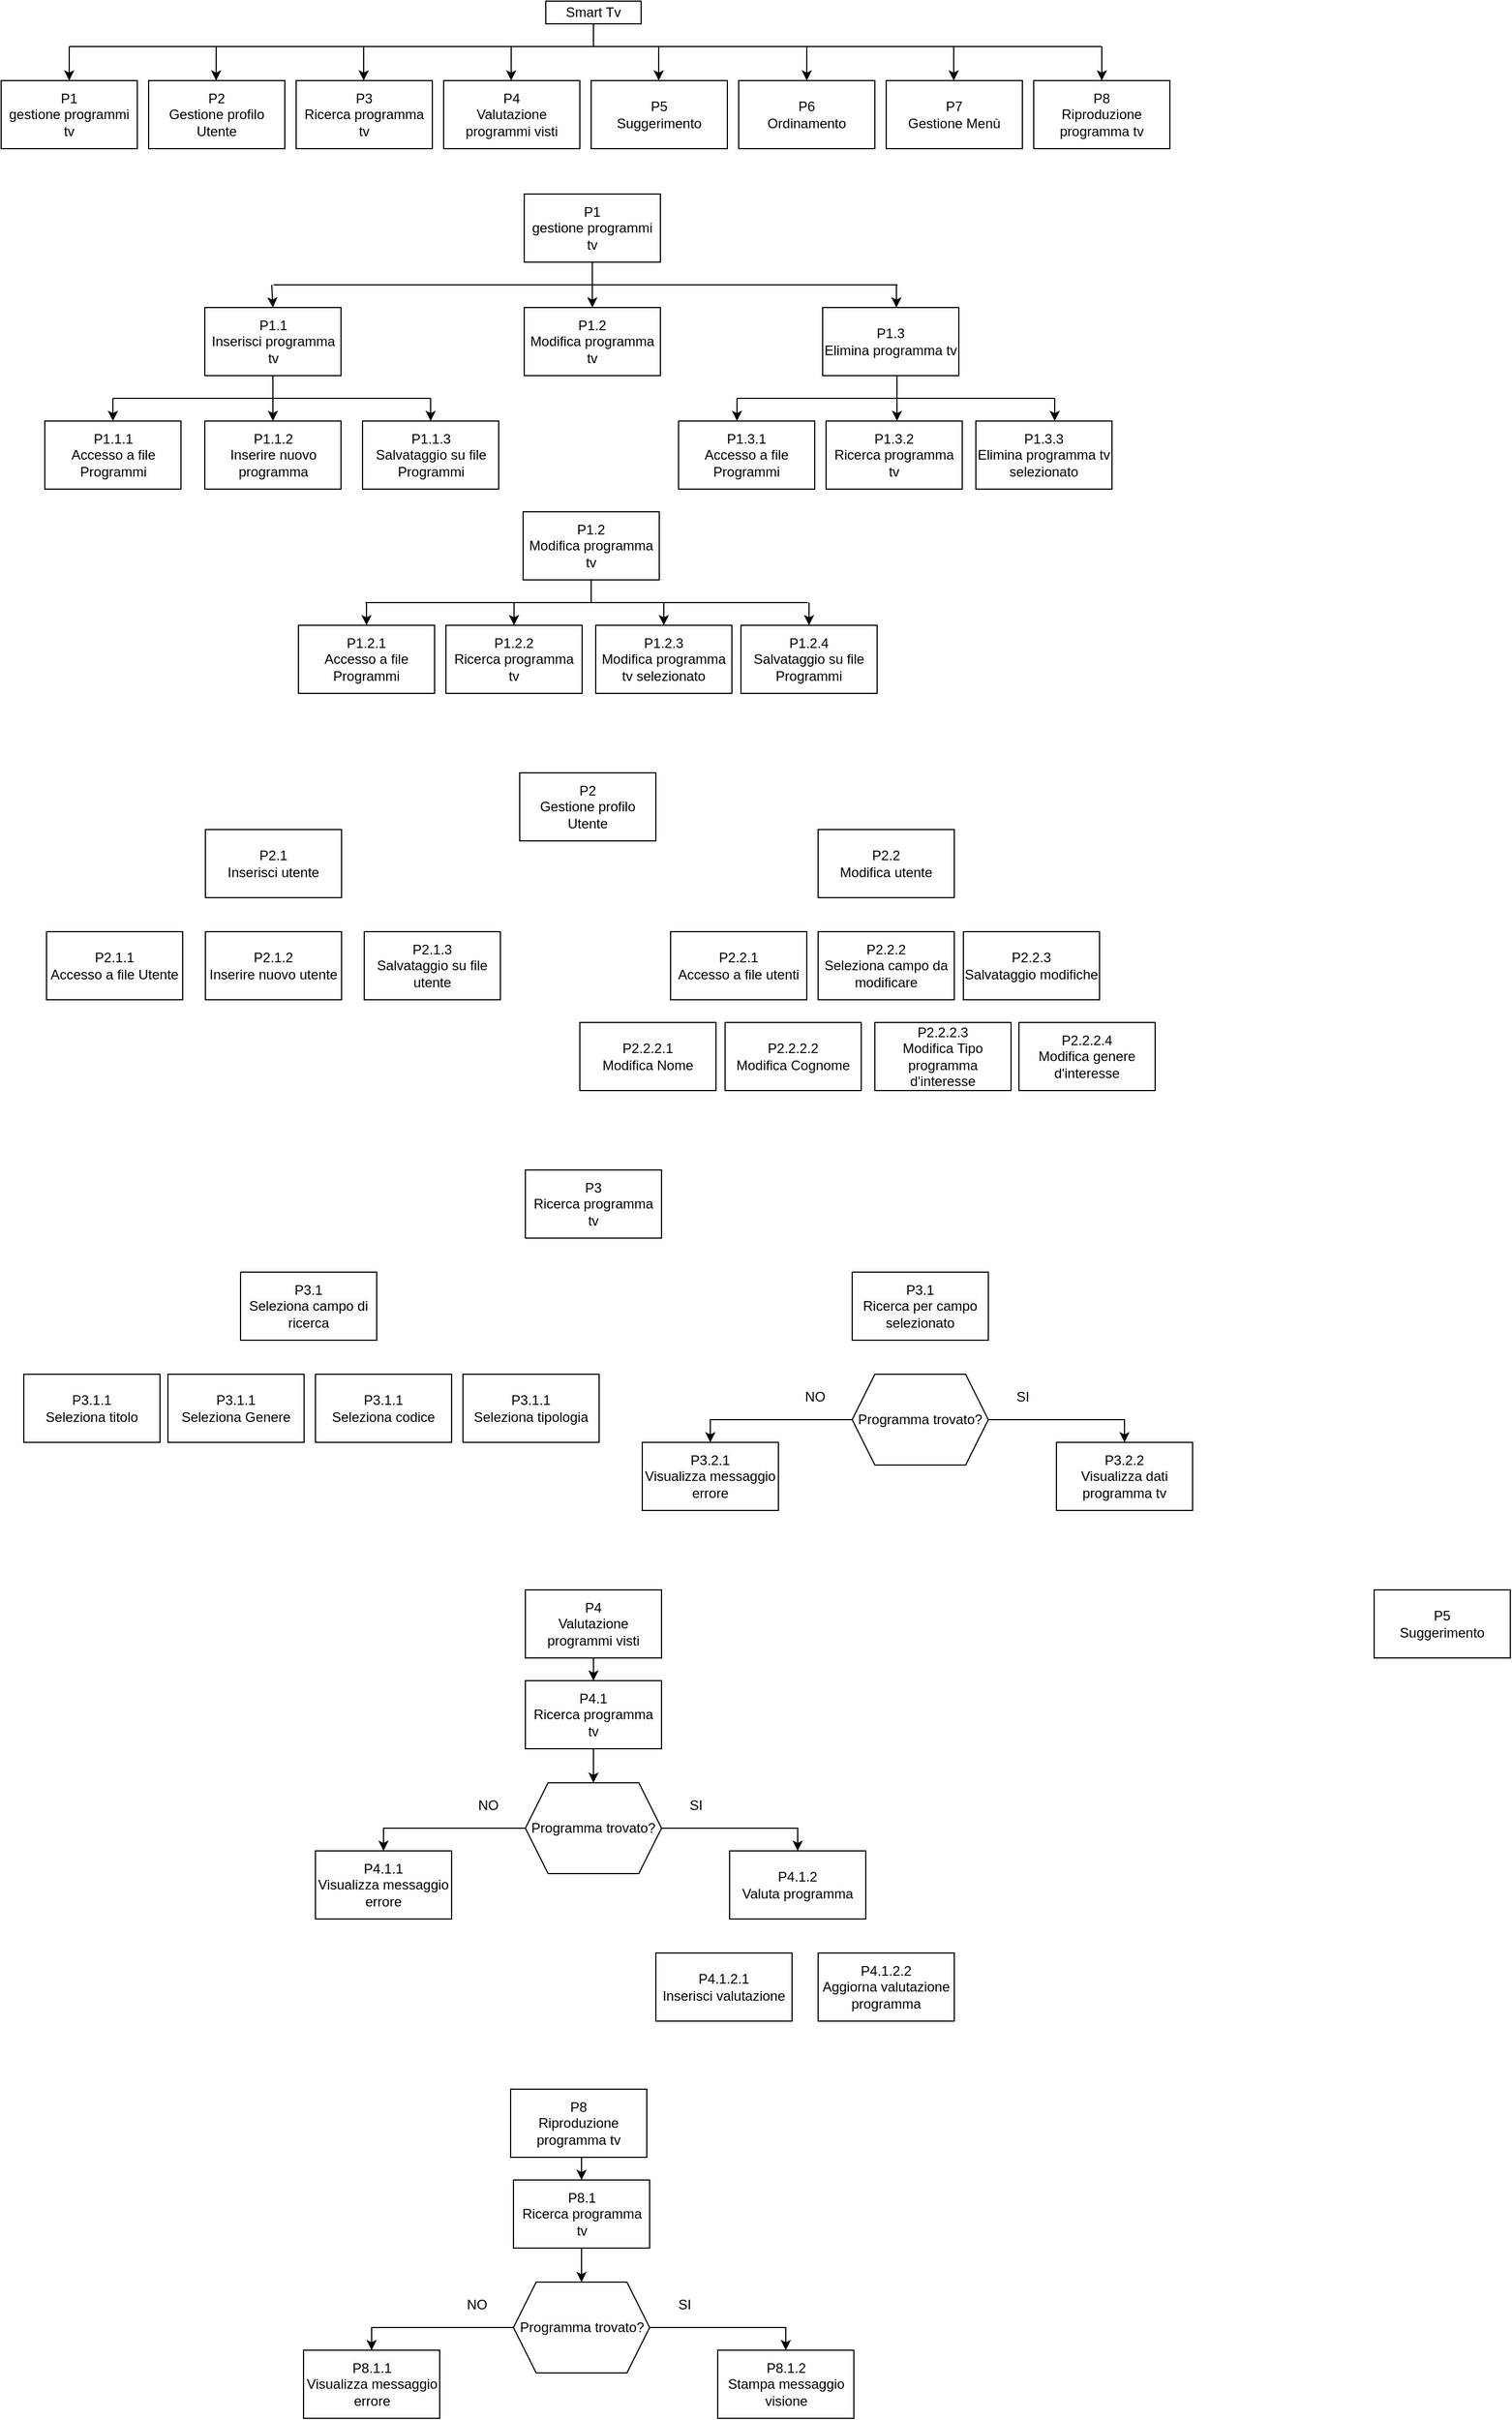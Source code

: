 <mxfile version="20.2.3" type="device"><diagram id="o5mseM4WPD1rzLip8r6-" name="Pagina-1"><mxGraphModel dx="1051" dy="547" grid="1" gridSize="10" guides="1" tooltips="1" connect="1" arrows="1" fold="1" page="1" pageScale="1" pageWidth="827" pageHeight="1169" math="0" shadow="0"><root><mxCell id="0"/><mxCell id="1" parent="0"/><mxCell id="ImjwhEATr66iN9rv0kcs-1" value="Smart Tv" style="rounded=0;whiteSpace=wrap;html=1;" parent="1" vertex="1"><mxGeometry x="500" y="30" width="84" height="20" as="geometry"/></mxCell><mxCell id="ImjwhEATr66iN9rv0kcs-2" value="P1&lt;br&gt;gestione programmi tv" style="rounded=0;whiteSpace=wrap;html=1;" parent="1" vertex="1"><mxGeometry x="20" y="100" width="120" height="60" as="geometry"/></mxCell><mxCell id="ImjwhEATr66iN9rv0kcs-3" value="P4&lt;br&gt;&lt;span style=&quot;color: rgba(0, 0, 0, 0); font-family: monospace; font-size: 0px; text-align: start;&quot;&gt;%3CmxGraphModel%3E%3Croot%3E%3CmxCell%20id%3D%220%22%2F%3E%3CmxCell%20id%3D%221%22%20parent%3D%220%22%2F%3E%3CmxCell%20id%3D%222%22%20value%3D%22P1.1%26lt%3Bbr%26gt%3BInserisci%20programma%20tv%22%20style%3D%22rounded%3D0%3BwhiteSpace%3Dwrap%3Bhtml%3D1%3B%22%20vertex%3D%221%22%20parent%3D%221%22%3E%3CmxGeometry%20x%3D%2230%22%20y%3D%22200%22%20width%3D%22120%22%20height%3D%2260%22%20as%3D%22geometry%22%2F%3E%3C%2FmxCell%3E%3C%2Froot%3E%3C%2FmxGraphModel%3E&lt;/span&gt;Valutazione programmi visti" style="rounded=0;whiteSpace=wrap;html=1;" parent="1" vertex="1"><mxGeometry x="410" y="100" width="120" height="60" as="geometry"/></mxCell><mxCell id="ImjwhEATr66iN9rv0kcs-4" value="P2&lt;br&gt;Gestione profilo &lt;br&gt;Utente" style="rounded=0;whiteSpace=wrap;html=1;" parent="1" vertex="1"><mxGeometry x="150" y="100" width="120" height="60" as="geometry"/></mxCell><mxCell id="ImjwhEATr66iN9rv0kcs-5" value="P3&lt;br&gt;Ricerca programma tv" style="rounded=0;whiteSpace=wrap;html=1;" parent="1" vertex="1"><mxGeometry x="280" y="100" width="120" height="60" as="geometry"/></mxCell><mxCell id="ImjwhEATr66iN9rv0kcs-6" value="P1.1&lt;br&gt;Inserisci programma tv" style="rounded=0;whiteSpace=wrap;html=1;" parent="1" vertex="1"><mxGeometry x="199.5" y="300" width="120" height="60" as="geometry"/></mxCell><mxCell id="ImjwhEATr66iN9rv0kcs-7" value="P1.3&lt;br&gt;Elimina programma tv" style="rounded=0;whiteSpace=wrap;html=1;" parent="1" vertex="1"><mxGeometry x="744" y="300" width="120" height="60" as="geometry"/></mxCell><mxCell id="ImjwhEATr66iN9rv0kcs-8" value="P1.2&lt;br&gt;Modifica programma tv" style="rounded=0;whiteSpace=wrap;html=1;" parent="1" vertex="1"><mxGeometry x="481" y="300" width="120" height="60" as="geometry"/></mxCell><mxCell id="ImjwhEATr66iN9rv0kcs-12" value="P5&lt;br&gt;Suggerimento" style="rounded=0;whiteSpace=wrap;html=1;" parent="1" vertex="1"><mxGeometry x="540" y="100" width="120" height="60" as="geometry"/></mxCell><mxCell id="ImjwhEATr66iN9rv0kcs-13" value="P6&lt;br&gt;Ordinamento" style="rounded=0;whiteSpace=wrap;html=1;" parent="1" vertex="1"><mxGeometry x="670" y="100" width="120" height="60" as="geometry"/></mxCell><mxCell id="ImjwhEATr66iN9rv0kcs-14" value="P7&lt;br&gt;Gestione Menù" style="rounded=0;whiteSpace=wrap;html=1;" parent="1" vertex="1"><mxGeometry x="800" y="100" width="120" height="60" as="geometry"/></mxCell><mxCell id="ImjwhEATr66iN9rv0kcs-15" value="P8&lt;br&gt;Riproduzione programma tv" style="rounded=0;whiteSpace=wrap;html=1;" parent="1" vertex="1"><mxGeometry x="930" y="100" width="120" height="60" as="geometry"/></mxCell><mxCell id="ImjwhEATr66iN9rv0kcs-17" value="P1.1.1&lt;br&gt;Accesso a file Programmi" style="rounded=0;whiteSpace=wrap;html=1;" parent="1" vertex="1"><mxGeometry x="58.5" y="400" width="120" height="60" as="geometry"/></mxCell><mxCell id="ImjwhEATr66iN9rv0kcs-18" value="P1.1.2&lt;br&gt;Inserire nuovo programma" style="whiteSpace=wrap;html=1;rounded=0;" parent="1" vertex="1"><mxGeometry x="199.5" y="400" width="120" height="60" as="geometry"/></mxCell><mxCell id="ImjwhEATr66iN9rv0kcs-27" value="" style="endArrow=none;html=1;rounded=0;" parent="1" edge="1"><mxGeometry width="50" height="50" relative="1" as="geometry"><mxPoint x="80" y="70" as="sourcePoint"/><mxPoint x="990" y="70" as="targetPoint"/></mxGeometry></mxCell><mxCell id="ImjwhEATr66iN9rv0kcs-30" value="" style="endArrow=classic;html=1;rounded=0;entryX=0.5;entryY=0;entryDx=0;entryDy=0;" parent="1" target="ImjwhEATr66iN9rv0kcs-2" edge="1"><mxGeometry width="50" height="50" relative="1" as="geometry"><mxPoint x="80" y="70" as="sourcePoint"/><mxPoint x="120" y="270" as="targetPoint"/></mxGeometry></mxCell><mxCell id="ImjwhEATr66iN9rv0kcs-31" value="" style="endArrow=classic;html=1;rounded=0;entryX=0.5;entryY=0;entryDx=0;entryDy=0;" parent="1" edge="1"><mxGeometry width="50" height="50" relative="1" as="geometry"><mxPoint x="209.5" y="70" as="sourcePoint"/><mxPoint x="209.5" y="100" as="targetPoint"/></mxGeometry></mxCell><mxCell id="ImjwhEATr66iN9rv0kcs-32" value="" style="endArrow=classic;html=1;rounded=0;entryX=0.5;entryY=0;entryDx=0;entryDy=0;" parent="1" edge="1"><mxGeometry width="50" height="50" relative="1" as="geometry"><mxPoint x="339.5" y="70" as="sourcePoint"/><mxPoint x="339.5" y="100" as="targetPoint"/></mxGeometry></mxCell><mxCell id="ImjwhEATr66iN9rv0kcs-33" value="" style="endArrow=classic;html=1;rounded=0;entryX=0.5;entryY=0;entryDx=0;entryDy=0;" parent="1" edge="1"><mxGeometry width="50" height="50" relative="1" as="geometry"><mxPoint x="469.5" y="70" as="sourcePoint"/><mxPoint x="469.5" y="100" as="targetPoint"/></mxGeometry></mxCell><mxCell id="ImjwhEATr66iN9rv0kcs-34" value="" style="endArrow=classic;html=1;rounded=0;entryX=0.5;entryY=0;entryDx=0;entryDy=0;" parent="1" edge="1"><mxGeometry width="50" height="50" relative="1" as="geometry"><mxPoint x="599.5" y="70" as="sourcePoint"/><mxPoint x="599.5" y="100" as="targetPoint"/></mxGeometry></mxCell><mxCell id="ImjwhEATr66iN9rv0kcs-35" value="" style="endArrow=classic;html=1;rounded=0;entryX=0.5;entryY=0;entryDx=0;entryDy=0;" parent="1" edge="1"><mxGeometry width="50" height="50" relative="1" as="geometry"><mxPoint x="730" y="70" as="sourcePoint"/><mxPoint x="730" y="100" as="targetPoint"/></mxGeometry></mxCell><mxCell id="ImjwhEATr66iN9rv0kcs-36" value="" style="endArrow=classic;html=1;rounded=0;entryX=0.5;entryY=0;entryDx=0;entryDy=0;" parent="1" edge="1"><mxGeometry width="50" height="50" relative="1" as="geometry"><mxPoint x="859.5" y="70" as="sourcePoint"/><mxPoint x="859.5" y="100" as="targetPoint"/></mxGeometry></mxCell><mxCell id="ImjwhEATr66iN9rv0kcs-41" value="" style="endArrow=classic;html=1;rounded=0;entryX=0.5;entryY=0;entryDx=0;entryDy=0;" parent="1" target="ImjwhEATr66iN9rv0kcs-15" edge="1"><mxGeometry width="50" height="50" relative="1" as="geometry"><mxPoint x="990" y="70" as="sourcePoint"/><mxPoint x="190" y="210" as="targetPoint"/></mxGeometry></mxCell><mxCell id="ImjwhEATr66iN9rv0kcs-42" value="" style="endArrow=none;html=1;rounded=0;entryX=0.5;entryY=1;entryDx=0;entryDy=0;" parent="1" target="ImjwhEATr66iN9rv0kcs-1" edge="1"><mxGeometry width="50" height="50" relative="1" as="geometry"><mxPoint x="542" y="70" as="sourcePoint"/><mxPoint x="310" y="230" as="targetPoint"/></mxGeometry></mxCell><mxCell id="ImjwhEATr66iN9rv0kcs-43" value="P1&lt;br&gt;gestione programmi tv" style="rounded=0;whiteSpace=wrap;html=1;" parent="1" vertex="1"><mxGeometry x="481" y="200" width="120" height="60" as="geometry"/></mxCell><mxCell id="ImjwhEATr66iN9rv0kcs-44" value="P1.1.3&lt;br&gt;Salvataggio su file Programmi" style="whiteSpace=wrap;html=1;rounded=0;" parent="1" vertex="1"><mxGeometry x="338.5" y="400" width="120" height="60" as="geometry"/></mxCell><mxCell id="ImjwhEATr66iN9rv0kcs-45" value="P1.2&lt;br&gt;Modifica programma tv" style="rounded=0;whiteSpace=wrap;html=1;" parent="1" vertex="1"><mxGeometry x="480" y="480" width="120" height="60" as="geometry"/></mxCell><mxCell id="ImjwhEATr66iN9rv0kcs-46" value="P1.2.2&lt;br&gt;Ricerca programma tv" style="rounded=0;whiteSpace=wrap;html=1;" parent="1" vertex="1"><mxGeometry x="412" y="580" width="120" height="60" as="geometry"/></mxCell><mxCell id="ImjwhEATr66iN9rv0kcs-48" value="P1.2.1&lt;br&gt;Accesso a file Programmi" style="rounded=0;whiteSpace=wrap;html=1;" parent="1" vertex="1"><mxGeometry x="282" y="580" width="120" height="60" as="geometry"/></mxCell><mxCell id="ImjwhEATr66iN9rv0kcs-50" value="P1.2.3&lt;br&gt;Modifica programma tv selezionato" style="rounded=0;whiteSpace=wrap;html=1;" parent="1" vertex="1"><mxGeometry x="544" y="580" width="120" height="60" as="geometry"/></mxCell><mxCell id="ImjwhEATr66iN9rv0kcs-51" value="P1.2.4&lt;br&gt;Salvataggio su file Programmi" style="whiteSpace=wrap;html=1;rounded=0;" parent="1" vertex="1"><mxGeometry x="672" y="580" width="120" height="60" as="geometry"/></mxCell><mxCell id="ImjwhEATr66iN9rv0kcs-52" value="P1.3.2&lt;br&gt;Ricerca programma tv" style="rounded=0;whiteSpace=wrap;html=1;" parent="1" vertex="1"><mxGeometry x="747" y="400" width="120" height="60" as="geometry"/></mxCell><mxCell id="ImjwhEATr66iN9rv0kcs-53" value="P1.3.1&lt;br&gt;Accesso a file Programmi" style="rounded=0;whiteSpace=wrap;html=1;" parent="1" vertex="1"><mxGeometry x="617" y="400" width="120" height="60" as="geometry"/></mxCell><mxCell id="ImjwhEATr66iN9rv0kcs-54" value="P1.3.3&lt;br&gt;Elimina programma tv selezionato" style="rounded=0;whiteSpace=wrap;html=1;" parent="1" vertex="1"><mxGeometry x="879" y="400" width="120" height="60" as="geometry"/></mxCell><mxCell id="ImjwhEATr66iN9rv0kcs-55" value="P2&lt;br&gt;Gestione profilo &lt;br&gt;Utente" style="rounded=0;whiteSpace=wrap;html=1;" parent="1" vertex="1"><mxGeometry x="477" y="710" width="120" height="60" as="geometry"/></mxCell><mxCell id="ImjwhEATr66iN9rv0kcs-56" value="P2.1&lt;br&gt;Inserisci utente" style="rounded=0;whiteSpace=wrap;html=1;" parent="1" vertex="1"><mxGeometry x="200" y="760" width="120" height="60" as="geometry"/></mxCell><mxCell id="ImjwhEATr66iN9rv0kcs-57" value="P2.2&lt;br&gt;Modifica utente" style="rounded=0;whiteSpace=wrap;html=1;" parent="1" vertex="1"><mxGeometry x="740" y="760" width="120" height="60" as="geometry"/></mxCell><mxCell id="ImjwhEATr66iN9rv0kcs-58" value="P2.1.1&lt;br&gt;Accesso a file Utente" style="rounded=0;whiteSpace=wrap;html=1;" parent="1" vertex="1"><mxGeometry x="60" y="850" width="120" height="60" as="geometry"/></mxCell><mxCell id="ImjwhEATr66iN9rv0kcs-59" value="P2.1.2&lt;br&gt;Inserire nuovo utente" style="whiteSpace=wrap;html=1;rounded=0;" parent="1" vertex="1"><mxGeometry x="200" y="850" width="120" height="60" as="geometry"/></mxCell><mxCell id="ImjwhEATr66iN9rv0kcs-60" value="P2.1.3&lt;br&gt;Salvataggio su file utente" style="whiteSpace=wrap;html=1;rounded=0;" parent="1" vertex="1"><mxGeometry x="340" y="850" width="120" height="60" as="geometry"/></mxCell><mxCell id="ImjwhEATr66iN9rv0kcs-62" value="P2.2.1&lt;br&gt;Accesso a file utenti" style="rounded=0;whiteSpace=wrap;html=1;" parent="1" vertex="1"><mxGeometry x="610" y="850" width="120" height="60" as="geometry"/></mxCell><mxCell id="ImjwhEATr66iN9rv0kcs-66" value="P2.2.2&lt;br&gt;Seleziona campo da modificare" style="rounded=0;whiteSpace=wrap;html=1;" parent="1" vertex="1"><mxGeometry x="740" y="850" width="120" height="60" as="geometry"/></mxCell><mxCell id="ImjwhEATr66iN9rv0kcs-67" value="P2.2.3&lt;br&gt;Salvataggio modifiche" style="whiteSpace=wrap;html=1;rounded=0;" parent="1" vertex="1"><mxGeometry x="868" y="850" width="120" height="60" as="geometry"/></mxCell><mxCell id="ImjwhEATr66iN9rv0kcs-71" value="P2.2.2.1&lt;br&gt;Modifica Nome" style="rounded=0;whiteSpace=wrap;html=1;" parent="1" vertex="1"><mxGeometry x="530" y="930" width="120" height="60" as="geometry"/></mxCell><mxCell id="ImjwhEATr66iN9rv0kcs-72" value="P2.2.2.2&lt;span style=&quot;color: rgba(0, 0, 0, 0); font-family: monospace; font-size: 0px; text-align: start;&quot;&gt;%3CmxGraphModel%3E%3Croot%3E%3CmxCell%20id%3D%220%22%2F%3E%3CmxCell%20id%3D%221%22%20parent%3D%220%22%2F%3E%3CmxCell%20id%3D%222%22%20value%3D%22P2.2.2.1%26lt%3Bbr%26gt%3BModifica%20Nome%22%20style%3D%22rounded%3D0%3BwhiteSpace%3Dwrap%3Bhtml%3D1%3B%22%20vertex%3D%221%22%20parent%3D%221%22%3E%3CmxGeometry%20x%3D%22740%22%20y%3D%22930%22%20width%3D%22120%22%20height%3D%2260%22%20as%3D%22geometry%22%2F%3E%3C%2FmxCell%3E%3C%2Froot%3E%3C%2FmxGraphModel%3E&lt;/span&gt;&lt;br&gt;Modifica Cognome" style="rounded=0;whiteSpace=wrap;html=1;" parent="1" vertex="1"><mxGeometry x="658" y="930" width="120" height="60" as="geometry"/></mxCell><mxCell id="ImjwhEATr66iN9rv0kcs-73" value="P2.2.2.3&lt;br&gt;Modifica Tipo programma d'interesse" style="rounded=0;whiteSpace=wrap;html=1;" parent="1" vertex="1"><mxGeometry x="790" y="930" width="120" height="60" as="geometry"/></mxCell><mxCell id="ImjwhEATr66iN9rv0kcs-74" value="P2.2.2.4&lt;br&gt;Modifica genere d'interesse" style="rounded=0;whiteSpace=wrap;html=1;" parent="1" vertex="1"><mxGeometry x="917" y="930" width="120" height="60" as="geometry"/></mxCell><mxCell id="ImjwhEATr66iN9rv0kcs-75" value="P3&lt;br&gt;Ricerca programma tv" style="rounded=0;whiteSpace=wrap;html=1;" parent="1" vertex="1"><mxGeometry x="482" y="1060" width="120" height="60" as="geometry"/></mxCell><mxCell id="ImjwhEATr66iN9rv0kcs-78" value="&lt;span style=&quot;color: rgb(0, 0, 0); font-family: Helvetica; font-size: 12px; font-style: normal; font-variant-ligatures: normal; font-variant-caps: normal; font-weight: 400; letter-spacing: normal; orphans: 2; text-align: center; text-indent: 0px; text-transform: none; widows: 2; word-spacing: 0px; -webkit-text-stroke-width: 0px; background-color: rgb(248, 249, 250); text-decoration-thickness: initial; text-decoration-style: initial; text-decoration-color: initial; float: none; display: inline !important;&quot;&gt;P3.1&lt;/span&gt;&lt;br style=&quot;color: rgb(0, 0, 0); font-family: Helvetica; font-size: 12px; font-style: normal; font-variant-ligatures: normal; font-variant-caps: normal; font-weight: 400; letter-spacing: normal; orphans: 2; text-align: center; text-indent: 0px; text-transform: none; widows: 2; word-spacing: 0px; -webkit-text-stroke-width: 0px; background-color: rgb(248, 249, 250); text-decoration-thickness: initial; text-decoration-style: initial; text-decoration-color: initial;&quot;&gt;&lt;span style=&quot;color: rgb(0, 0, 0); font-family: Helvetica; font-size: 12px; font-style: normal; font-variant-ligatures: normal; font-variant-caps: normal; font-weight: 400; letter-spacing: normal; orphans: 2; text-align: center; text-indent: 0px; text-transform: none; widows: 2; word-spacing: 0px; -webkit-text-stroke-width: 0px; background-color: rgb(248, 249, 250); text-decoration-thickness: initial; text-decoration-style: initial; text-decoration-color: initial; float: none; display: inline !important;&quot;&gt;Seleziona campo di ricerca&lt;/span&gt;" style="rounded=0;whiteSpace=wrap;html=1;" parent="1" vertex="1"><mxGeometry x="231" y="1150" width="120" height="60" as="geometry"/></mxCell><mxCell id="ImjwhEATr66iN9rv0kcs-79" value="&lt;span style=&quot;color: rgb(0, 0, 0); font-family: Helvetica; font-size: 12px; font-style: normal; font-variant-ligatures: normal; font-variant-caps: normal; font-weight: 400; letter-spacing: normal; orphans: 2; text-align: center; text-indent: 0px; text-transform: none; widows: 2; word-spacing: 0px; -webkit-text-stroke-width: 0px; background-color: rgb(248, 249, 250); text-decoration-thickness: initial; text-decoration-style: initial; text-decoration-color: initial; float: none; display: inline !important;&quot;&gt;P3.1&lt;/span&gt;&lt;br style=&quot;color: rgb(0, 0, 0); font-family: Helvetica; font-size: 12px; font-style: normal; font-variant-ligatures: normal; font-variant-caps: normal; font-weight: 400; letter-spacing: normal; orphans: 2; text-align: center; text-indent: 0px; text-transform: none; widows: 2; word-spacing: 0px; -webkit-text-stroke-width: 0px; background-color: rgb(248, 249, 250); text-decoration-thickness: initial; text-decoration-style: initial; text-decoration-color: initial;&quot;&gt;&lt;span style=&quot;color: rgb(0, 0, 0); font-family: Helvetica; font-size: 12px; font-style: normal; font-variant-ligatures: normal; font-variant-caps: normal; font-weight: 400; letter-spacing: normal; orphans: 2; text-align: center; text-indent: 0px; text-transform: none; widows: 2; word-spacing: 0px; -webkit-text-stroke-width: 0px; background-color: rgb(248, 249, 250); text-decoration-thickness: initial; text-decoration-style: initial; text-decoration-color: initial; float: none; display: inline !important;&quot;&gt;Ricerca per campo selezionato&lt;/span&gt;" style="rounded=0;whiteSpace=wrap;html=1;" parent="1" vertex="1"><mxGeometry x="770" y="1150" width="120" height="60" as="geometry"/></mxCell><mxCell id="ImjwhEATr66iN9rv0kcs-80" value="&lt;span style=&quot;color: rgb(0, 0, 0); font-family: Helvetica; font-size: 12px; font-style: normal; font-variant-ligatures: normal; font-variant-caps: normal; font-weight: 400; letter-spacing: normal; orphans: 2; text-align: center; text-indent: 0px; text-transform: none; widows: 2; word-spacing: 0px; -webkit-text-stroke-width: 0px; background-color: rgb(248, 249, 250); text-decoration-thickness: initial; text-decoration-style: initial; text-decoration-color: initial; float: none; display: inline !important;&quot;&gt;P3.2.2&lt;/span&gt;&lt;br style=&quot;color: rgb(0, 0, 0); font-family: Helvetica; font-size: 12px; font-style: normal; font-variant-ligatures: normal; font-variant-caps: normal; font-weight: 400; letter-spacing: normal; orphans: 2; text-align: center; text-indent: 0px; text-transform: none; widows: 2; word-spacing: 0px; -webkit-text-stroke-width: 0px; background-color: rgb(248, 249, 250); text-decoration-thickness: initial; text-decoration-style: initial; text-decoration-color: initial;&quot;&gt;Visualizza dati programma tv" style="rounded=0;whiteSpace=wrap;html=1;" parent="1" vertex="1"><mxGeometry x="950" y="1300" width="120" height="60" as="geometry"/></mxCell><mxCell id="ImjwhEATr66iN9rv0kcs-81" value="P3.1.1&lt;br&gt;Seleziona titolo" style="rounded=0;whiteSpace=wrap;html=1;" parent="1" vertex="1"><mxGeometry x="40" y="1240" width="120" height="60" as="geometry"/></mxCell><mxCell id="ImjwhEATr66iN9rv0kcs-85" value="P3.1.1&lt;br&gt;Seleziona tipologia" style="rounded=0;whiteSpace=wrap;html=1;" parent="1" vertex="1"><mxGeometry x="427" y="1240" width="120" height="60" as="geometry"/></mxCell><mxCell id="ImjwhEATr66iN9rv0kcs-86" value="P3.1.1&lt;br&gt;Seleziona codice" style="rounded=0;whiteSpace=wrap;html=1;" parent="1" vertex="1"><mxGeometry x="297" y="1240" width="120" height="60" as="geometry"/></mxCell><mxCell id="ImjwhEATr66iN9rv0kcs-87" value="P3.1.1&lt;br&gt;Seleziona Genere" style="rounded=0;whiteSpace=wrap;html=1;" parent="1" vertex="1"><mxGeometry x="167" y="1240" width="120" height="60" as="geometry"/></mxCell><mxCell id="ImjwhEATr66iN9rv0kcs-89" style="edgeStyle=orthogonalEdgeStyle;rounded=0;orthogonalLoop=1;jettySize=auto;html=1;exitX=1;exitY=0.5;exitDx=0;exitDy=0;entryX=0.5;entryY=0;entryDx=0;entryDy=0;" parent="1" source="ImjwhEATr66iN9rv0kcs-88" target="ImjwhEATr66iN9rv0kcs-80" edge="1"><mxGeometry relative="1" as="geometry"/></mxCell><mxCell id="ImjwhEATr66iN9rv0kcs-88" value="Programma trovato?" style="shape=hexagon;perimeter=hexagonPerimeter2;whiteSpace=wrap;html=1;fixedSize=1;" parent="1" vertex="1"><mxGeometry x="770" y="1240" width="120" height="80" as="geometry"/></mxCell><mxCell id="ImjwhEATr66iN9rv0kcs-91" value="SI" style="text;html=1;align=center;verticalAlign=middle;resizable=0;points=[];autosize=1;strokeColor=none;fillColor=none;" parent="1" vertex="1"><mxGeometry x="905" y="1245" width="30" height="30" as="geometry"/></mxCell><mxCell id="ImjwhEATr66iN9rv0kcs-92" value="&lt;span style=&quot;color: rgb(0, 0, 0); font-family: Helvetica; font-size: 12px; font-style: normal; font-variant-ligatures: normal; font-variant-caps: normal; font-weight: 400; letter-spacing: normal; orphans: 2; text-align: center; text-indent: 0px; text-transform: none; widows: 2; word-spacing: 0px; -webkit-text-stroke-width: 0px; background-color: rgb(248, 249, 250); text-decoration-thickness: initial; text-decoration-style: initial; text-decoration-color: initial; float: none; display: inline !important;&quot;&gt;P3.2.1&lt;/span&gt;&lt;br style=&quot;color: rgb(0, 0, 0); font-family: Helvetica; font-size: 12px; font-style: normal; font-variant-ligatures: normal; font-variant-caps: normal; font-weight: 400; letter-spacing: normal; orphans: 2; text-align: center; text-indent: 0px; text-transform: none; widows: 2; word-spacing: 0px; -webkit-text-stroke-width: 0px; background-color: rgb(248, 249, 250); text-decoration-thickness: initial; text-decoration-style: initial; text-decoration-color: initial;&quot;&gt;Visualizza messaggio errore" style="rounded=0;whiteSpace=wrap;html=1;" parent="1" vertex="1"><mxGeometry x="585" y="1300" width="120" height="60" as="geometry"/></mxCell><mxCell id="ImjwhEATr66iN9rv0kcs-93" style="edgeStyle=orthogonalEdgeStyle;rounded=0;orthogonalLoop=1;jettySize=auto;html=1;exitX=0;exitY=0.5;exitDx=0;exitDy=0;entryX=0.5;entryY=0;entryDx=0;entryDy=0;" parent="1" source="ImjwhEATr66iN9rv0kcs-88" target="ImjwhEATr66iN9rv0kcs-92" edge="1"><mxGeometry relative="1" as="geometry"><mxPoint x="735" y="1280" as="sourcePoint"/></mxGeometry></mxCell><mxCell id="ImjwhEATr66iN9rv0kcs-94" value="NO" style="text;html=1;align=center;verticalAlign=middle;resizable=0;points=[];autosize=1;strokeColor=none;fillColor=none;" parent="1" vertex="1"><mxGeometry x="717" y="1245" width="40" height="30" as="geometry"/></mxCell><mxCell id="ImjwhEATr66iN9rv0kcs-106" style="edgeStyle=orthogonalEdgeStyle;rounded=0;orthogonalLoop=1;jettySize=auto;html=1;exitX=0.5;exitY=1;exitDx=0;exitDy=0;entryX=0.5;entryY=0;entryDx=0;entryDy=0;" parent="1" source="ImjwhEATr66iN9rv0kcs-95" target="ImjwhEATr66iN9rv0kcs-96" edge="1"><mxGeometry relative="1" as="geometry"/></mxCell><mxCell id="ImjwhEATr66iN9rv0kcs-95" value="P4&lt;br&gt;&lt;span style=&quot;color: rgba(0, 0, 0, 0); font-family: monospace; font-size: 0px; text-align: start;&quot;&gt;%3CmxGraphModel%3E%3Croot%3E%3CmxCell%20id%3D%220%22%2F%3E%3CmxCell%20id%3D%221%22%20parent%3D%220%22%2F%3E%3CmxCell%20id%3D%222%22%20value%3D%22P1.1%26lt%3Bbr%26gt%3BInserisci%20programma%20tv%22%20style%3D%22rounded%3D0%3BwhiteSpace%3Dwrap%3Bhtml%3D1%3B%22%20vertex%3D%221%22%20parent%3D%221%22%3E%3CmxGeometry%20x%3D%2230%22%20y%3D%22200%22%20width%3D%22120%22%20height%3D%2260%22%20as%3D%22geometry%22%2F%3E%3C%2FmxCell%3E%3C%2Froot%3E%3C%2FmxGraphModel%3E&lt;/span&gt;Valutazione programmi visti" style="rounded=0;whiteSpace=wrap;html=1;" parent="1" vertex="1"><mxGeometry x="482" y="1430" width="120" height="60" as="geometry"/></mxCell><mxCell id="ImjwhEATr66iN9rv0kcs-104" style="edgeStyle=orthogonalEdgeStyle;rounded=0;orthogonalLoop=1;jettySize=auto;html=1;exitX=0.5;exitY=1;exitDx=0;exitDy=0;" parent="1" source="ImjwhEATr66iN9rv0kcs-96" target="ImjwhEATr66iN9rv0kcs-99" edge="1"><mxGeometry relative="1" as="geometry"/></mxCell><mxCell id="ImjwhEATr66iN9rv0kcs-96" value="P4.1&lt;br&gt;Ricerca programma tv" style="rounded=0;whiteSpace=wrap;html=1;" parent="1" vertex="1"><mxGeometry x="482" y="1510" width="120" height="60" as="geometry"/></mxCell><mxCell id="ImjwhEATr66iN9rv0kcs-97" value="P4.1.2&lt;br&gt;Valuta programma" style="rounded=0;whiteSpace=wrap;html=1;" parent="1" vertex="1"><mxGeometry x="662" y="1660" width="120" height="60" as="geometry"/></mxCell><mxCell id="ImjwhEATr66iN9rv0kcs-98" style="edgeStyle=orthogonalEdgeStyle;rounded=0;orthogonalLoop=1;jettySize=auto;html=1;exitX=1;exitY=0.5;exitDx=0;exitDy=0;entryX=0.5;entryY=0;entryDx=0;entryDy=0;" parent="1" source="ImjwhEATr66iN9rv0kcs-99" target="ImjwhEATr66iN9rv0kcs-97" edge="1"><mxGeometry relative="1" as="geometry"/></mxCell><mxCell id="ImjwhEATr66iN9rv0kcs-99" value="Programma trovato?" style="shape=hexagon;perimeter=hexagonPerimeter2;whiteSpace=wrap;html=1;fixedSize=1;" parent="1" vertex="1"><mxGeometry x="482" y="1600" width="120" height="80" as="geometry"/></mxCell><mxCell id="ImjwhEATr66iN9rv0kcs-100" value="SI" style="text;html=1;align=center;verticalAlign=middle;resizable=0;points=[];autosize=1;strokeColor=none;fillColor=none;" parent="1" vertex="1"><mxGeometry x="617" y="1605" width="30" height="30" as="geometry"/></mxCell><mxCell id="ImjwhEATr66iN9rv0kcs-101" value="&lt;span style=&quot;color: rgb(0, 0, 0); font-family: Helvetica; font-size: 12px; font-style: normal; font-variant-ligatures: normal; font-variant-caps: normal; font-weight: 400; letter-spacing: normal; orphans: 2; text-align: center; text-indent: 0px; text-transform: none; widows: 2; word-spacing: 0px; -webkit-text-stroke-width: 0px; background-color: rgb(248, 249, 250); text-decoration-thickness: initial; text-decoration-style: initial; text-decoration-color: initial; float: none; display: inline !important;&quot;&gt;P4.1.1&lt;/span&gt;&lt;br style=&quot;color: rgb(0, 0, 0); font-family: Helvetica; font-size: 12px; font-style: normal; font-variant-ligatures: normal; font-variant-caps: normal; font-weight: 400; letter-spacing: normal; orphans: 2; text-align: center; text-indent: 0px; text-transform: none; widows: 2; word-spacing: 0px; -webkit-text-stroke-width: 0px; background-color: rgb(248, 249, 250); text-decoration-thickness: initial; text-decoration-style: initial; text-decoration-color: initial;&quot;&gt;Visualizza messaggio errore" style="rounded=0;whiteSpace=wrap;html=1;" parent="1" vertex="1"><mxGeometry x="297" y="1660" width="120" height="60" as="geometry"/></mxCell><mxCell id="ImjwhEATr66iN9rv0kcs-102" style="edgeStyle=orthogonalEdgeStyle;rounded=0;orthogonalLoop=1;jettySize=auto;html=1;exitX=0;exitY=0.5;exitDx=0;exitDy=0;entryX=0.5;entryY=0;entryDx=0;entryDy=0;" parent="1" source="ImjwhEATr66iN9rv0kcs-99" target="ImjwhEATr66iN9rv0kcs-101" edge="1"><mxGeometry relative="1" as="geometry"><mxPoint x="447" y="1640" as="sourcePoint"/></mxGeometry></mxCell><mxCell id="ImjwhEATr66iN9rv0kcs-103" value="NO" style="text;html=1;align=center;verticalAlign=middle;resizable=0;points=[];autosize=1;strokeColor=none;fillColor=none;" parent="1" vertex="1"><mxGeometry x="429" y="1605" width="40" height="30" as="geometry"/></mxCell><mxCell id="ImjwhEATr66iN9rv0kcs-107" value="&lt;span style=&quot;color: rgb(0, 0, 0); font-family: Helvetica; font-size: 12px; font-style: normal; font-variant-ligatures: normal; font-variant-caps: normal; font-weight: 400; letter-spacing: normal; orphans: 2; text-align: center; text-indent: 0px; text-transform: none; widows: 2; word-spacing: 0px; -webkit-text-stroke-width: 0px; text-decoration-thickness: initial; text-decoration-style: initial; text-decoration-color: initial; background-color: rgb(248, 249, 250); float: none; display: inline !important;&quot;&gt;P4.1.2.1&lt;/span&gt;&lt;br style=&quot;color: rgb(0, 0, 0); font-family: Helvetica; font-size: 12px; font-style: normal; font-variant-ligatures: normal; font-variant-caps: normal; font-weight: 400; letter-spacing: normal; orphans: 2; text-align: center; text-indent: 0px; text-transform: none; widows: 2; word-spacing: 0px; -webkit-text-stroke-width: 0px; text-decoration-thickness: initial; text-decoration-style: initial; text-decoration-color: initial; background-color: rgb(248, 249, 250);&quot;&gt;Inserisci valutazione" style="rounded=0;whiteSpace=wrap;html=1;" parent="1" vertex="1"><mxGeometry x="597" y="1750" width="120" height="60" as="geometry"/></mxCell><mxCell id="ImjwhEATr66iN9rv0kcs-108" value="P4.1.2.2&lt;br&gt;Aggiorna valutazione programma" style="rounded=0;whiteSpace=wrap;html=1;" parent="1" vertex="1"><mxGeometry x="740" y="1750" width="120" height="60" as="geometry"/></mxCell><mxCell id="ImjwhEATr66iN9rv0kcs-121" style="edgeStyle=orthogonalEdgeStyle;rounded=0;orthogonalLoop=1;jettySize=auto;html=1;exitX=0.5;exitY=1;exitDx=0;exitDy=0;entryX=0.5;entryY=0;entryDx=0;entryDy=0;" parent="1" source="ImjwhEATr66iN9rv0kcs-111" target="ImjwhEATr66iN9rv0kcs-113" edge="1"><mxGeometry relative="1" as="geometry"/></mxCell><mxCell id="ImjwhEATr66iN9rv0kcs-111" value="P8&lt;br&gt;Riproduzione programma tv" style="rounded=0;whiteSpace=wrap;html=1;" parent="1" vertex="1"><mxGeometry x="469" y="1870" width="120" height="60" as="geometry"/></mxCell><mxCell id="ImjwhEATr66iN9rv0kcs-112" style="edgeStyle=orthogonalEdgeStyle;rounded=0;orthogonalLoop=1;jettySize=auto;html=1;exitX=0.5;exitY=1;exitDx=0;exitDy=0;" parent="1" source="ImjwhEATr66iN9rv0kcs-113" target="ImjwhEATr66iN9rv0kcs-116" edge="1"><mxGeometry relative="1" as="geometry"/></mxCell><mxCell id="ImjwhEATr66iN9rv0kcs-113" value="P8.1&lt;br&gt;Ricerca programma tv" style="rounded=0;whiteSpace=wrap;html=1;" parent="1" vertex="1"><mxGeometry x="471.5" y="1950" width="120" height="60" as="geometry"/></mxCell><mxCell id="ImjwhEATr66iN9rv0kcs-114" value="P8.1.2&lt;br&gt;Stampa messaggio visione" style="rounded=0;whiteSpace=wrap;html=1;" parent="1" vertex="1"><mxGeometry x="651.5" y="2100" width="120" height="60" as="geometry"/></mxCell><mxCell id="ImjwhEATr66iN9rv0kcs-115" style="edgeStyle=orthogonalEdgeStyle;rounded=0;orthogonalLoop=1;jettySize=auto;html=1;exitX=1;exitY=0.5;exitDx=0;exitDy=0;entryX=0.5;entryY=0;entryDx=0;entryDy=0;" parent="1" source="ImjwhEATr66iN9rv0kcs-116" target="ImjwhEATr66iN9rv0kcs-114" edge="1"><mxGeometry relative="1" as="geometry"/></mxCell><mxCell id="ImjwhEATr66iN9rv0kcs-116" value="Programma trovato?" style="shape=hexagon;perimeter=hexagonPerimeter2;whiteSpace=wrap;html=1;fixedSize=1;" parent="1" vertex="1"><mxGeometry x="471.5" y="2040" width="120" height="80" as="geometry"/></mxCell><mxCell id="ImjwhEATr66iN9rv0kcs-117" value="SI" style="text;html=1;align=center;verticalAlign=middle;resizable=0;points=[];autosize=1;strokeColor=none;fillColor=none;" parent="1" vertex="1"><mxGeometry x="606.5" y="2045" width="30" height="30" as="geometry"/></mxCell><mxCell id="ImjwhEATr66iN9rv0kcs-118" value="&lt;span style=&quot;color: rgb(0, 0, 0); font-family: Helvetica; font-size: 12px; font-style: normal; font-variant-ligatures: normal; font-variant-caps: normal; font-weight: 400; letter-spacing: normal; orphans: 2; text-align: center; text-indent: 0px; text-transform: none; widows: 2; word-spacing: 0px; -webkit-text-stroke-width: 0px; background-color: rgb(248, 249, 250); text-decoration-thickness: initial; text-decoration-style: initial; text-decoration-color: initial; float: none; display: inline !important;&quot;&gt;P8.1.1&lt;/span&gt;&lt;br style=&quot;color: rgb(0, 0, 0); font-family: Helvetica; font-size: 12px; font-style: normal; font-variant-ligatures: normal; font-variant-caps: normal; font-weight: 400; letter-spacing: normal; orphans: 2; text-align: center; text-indent: 0px; text-transform: none; widows: 2; word-spacing: 0px; -webkit-text-stroke-width: 0px; background-color: rgb(248, 249, 250); text-decoration-thickness: initial; text-decoration-style: initial; text-decoration-color: initial;&quot;&gt;Visualizza messaggio errore" style="rounded=0;whiteSpace=wrap;html=1;" parent="1" vertex="1"><mxGeometry x="286.5" y="2100" width="120" height="60" as="geometry"/></mxCell><mxCell id="ImjwhEATr66iN9rv0kcs-119" style="edgeStyle=orthogonalEdgeStyle;rounded=0;orthogonalLoop=1;jettySize=auto;html=1;exitX=0;exitY=0.5;exitDx=0;exitDy=0;entryX=0.5;entryY=0;entryDx=0;entryDy=0;" parent="1" source="ImjwhEATr66iN9rv0kcs-116" target="ImjwhEATr66iN9rv0kcs-118" edge="1"><mxGeometry relative="1" as="geometry"><mxPoint x="436.5" y="2080" as="sourcePoint"/></mxGeometry></mxCell><mxCell id="ImjwhEATr66iN9rv0kcs-120" value="NO" style="text;html=1;align=center;verticalAlign=middle;resizable=0;points=[];autosize=1;strokeColor=none;fillColor=none;" parent="1" vertex="1"><mxGeometry x="418.5" y="2045" width="40" height="30" as="geometry"/></mxCell><mxCell id="ImjwhEATr66iN9rv0kcs-122" value="P5&lt;br&gt;Suggerimento" style="rounded=0;whiteSpace=wrap;html=1;" parent="1" vertex="1"><mxGeometry x="1230" y="1430" width="120" height="60" as="geometry"/></mxCell><mxCell id="i4J-Zaz65pi87_9qLOJk-2" value="" style="endArrow=none;html=1;rounded=0;" edge="1" parent="1"><mxGeometry width="50" height="50" relative="1" as="geometry"><mxPoint x="260" y="280" as="sourcePoint"/><mxPoint x="810" y="280" as="targetPoint"/></mxGeometry></mxCell><mxCell id="i4J-Zaz65pi87_9qLOJk-4" value="" style="endArrow=classic;html=1;rounded=0;entryX=0.5;entryY=0;entryDx=0;entryDy=0;" edge="1" parent="1" target="ImjwhEATr66iN9rv0kcs-6"><mxGeometry width="50" height="50" relative="1" as="geometry"><mxPoint x="258.5" y="280" as="sourcePoint"/><mxPoint x="568.5" y="170" as="targetPoint"/></mxGeometry></mxCell><mxCell id="i4J-Zaz65pi87_9qLOJk-5" value="" style="endArrow=classic;html=1;rounded=0;exitX=0.5;exitY=1;exitDx=0;exitDy=0;" edge="1" parent="1" source="ImjwhEATr66iN9rv0kcs-43" target="ImjwhEATr66iN9rv0kcs-8"><mxGeometry width="50" height="50" relative="1" as="geometry"><mxPoint x="230" y="290" as="sourcePoint"/><mxPoint x="228" y="310" as="targetPoint"/></mxGeometry></mxCell><mxCell id="i4J-Zaz65pi87_9qLOJk-6" value="" style="endArrow=classic;html=1;rounded=0;" edge="1" parent="1"><mxGeometry width="50" height="50" relative="1" as="geometry"><mxPoint x="809" y="280" as="sourcePoint"/><mxPoint x="809" y="300" as="targetPoint"/></mxGeometry></mxCell><mxCell id="i4J-Zaz65pi87_9qLOJk-7" value="" style="endArrow=none;html=1;rounded=0;" edge="1" parent="1"><mxGeometry width="50" height="50" relative="1" as="geometry"><mxPoint x="118.5" y="380" as="sourcePoint"/><mxPoint x="398.5" y="380" as="targetPoint"/></mxGeometry></mxCell><mxCell id="i4J-Zaz65pi87_9qLOJk-8" value="" style="endArrow=classic;html=1;rounded=0;exitX=0.5;exitY=1;exitDx=0;exitDy=0;entryX=0.5;entryY=0;entryDx=0;entryDy=0;" edge="1" parent="1" source="ImjwhEATr66iN9rv0kcs-6" target="ImjwhEATr66iN9rv0kcs-18"><mxGeometry width="50" height="50" relative="1" as="geometry"><mxPoint x="589.5" y="270" as="sourcePoint"/><mxPoint x="589.5" y="310" as="targetPoint"/></mxGeometry></mxCell><mxCell id="i4J-Zaz65pi87_9qLOJk-9" value="" style="endArrow=classic;html=1;rounded=0;entryX=0.5;entryY=0;entryDx=0;entryDy=0;" edge="1" parent="1" target="ImjwhEATr66iN9rv0kcs-17"><mxGeometry width="50" height="50" relative="1" as="geometry"><mxPoint x="118.5" y="380" as="sourcePoint"/><mxPoint x="599.5" y="320" as="targetPoint"/></mxGeometry></mxCell><mxCell id="i4J-Zaz65pi87_9qLOJk-10" value="" style="endArrow=classic;html=1;rounded=0;entryX=0.5;entryY=0;entryDx=0;entryDy=0;" edge="1" parent="1" target="ImjwhEATr66iN9rv0kcs-44"><mxGeometry width="50" height="50" relative="1" as="geometry"><mxPoint x="398.5" y="380" as="sourcePoint"/><mxPoint x="609.5" y="330" as="targetPoint"/></mxGeometry></mxCell><mxCell id="i4J-Zaz65pi87_9qLOJk-11" value="" style="endArrow=none;html=1;rounded=0;" edge="1" parent="1"><mxGeometry width="50" height="50" relative="1" as="geometry"><mxPoint x="668.5" y="380" as="sourcePoint"/><mxPoint x="948.5" y="380" as="targetPoint"/></mxGeometry></mxCell><mxCell id="i4J-Zaz65pi87_9qLOJk-12" value="" style="endArrow=classic;html=1;rounded=0;exitX=0.5;exitY=1;exitDx=0;exitDy=0;entryX=0.5;entryY=0;entryDx=0;entryDy=0;" edge="1" parent="1"><mxGeometry width="50" height="50" relative="1" as="geometry"><mxPoint x="809.5" y="360" as="sourcePoint"/><mxPoint x="809.5" y="400" as="targetPoint"/></mxGeometry></mxCell><mxCell id="i4J-Zaz65pi87_9qLOJk-13" value="" style="endArrow=classic;html=1;rounded=0;entryX=0.5;entryY=0;entryDx=0;entryDy=0;" edge="1" parent="1"><mxGeometry width="50" height="50" relative="1" as="geometry"><mxPoint x="668.5" y="380" as="sourcePoint"/><mxPoint x="668.5" y="400" as="targetPoint"/></mxGeometry></mxCell><mxCell id="i4J-Zaz65pi87_9qLOJk-14" value="" style="endArrow=classic;html=1;rounded=0;entryX=0.5;entryY=0;entryDx=0;entryDy=0;" edge="1" parent="1"><mxGeometry width="50" height="50" relative="1" as="geometry"><mxPoint x="948.5" y="380" as="sourcePoint"/><mxPoint x="948.5" y="400" as="targetPoint"/></mxGeometry></mxCell><mxCell id="i4J-Zaz65pi87_9qLOJk-15" value="" style="endArrow=none;html=1;rounded=0;" edge="1" parent="1"><mxGeometry width="50" height="50" relative="1" as="geometry"><mxPoint x="341" y="560" as="sourcePoint"/><mxPoint x="731" y="560" as="targetPoint"/></mxGeometry></mxCell><mxCell id="i4J-Zaz65pi87_9qLOJk-16" value="" style="endArrow=classic;html=1;rounded=0;entryX=0.5;entryY=0;entryDx=0;entryDy=0;" edge="1" parent="1" target="ImjwhEATr66iN9rv0kcs-51"><mxGeometry width="50" height="50" relative="1" as="geometry"><mxPoint x="732" y="560" as="sourcePoint"/><mxPoint x="551" y="310" as="targetPoint"/></mxGeometry></mxCell><mxCell id="i4J-Zaz65pi87_9qLOJk-17" value="" style="endArrow=classic;html=1;rounded=0;entryX=0.5;entryY=0;entryDx=0;entryDy=0;" edge="1" parent="1" target="ImjwhEATr66iN9rv0kcs-50"><mxGeometry width="50" height="50" relative="1" as="geometry"><mxPoint x="604" y="560" as="sourcePoint"/><mxPoint x="561" y="320" as="targetPoint"/></mxGeometry></mxCell><mxCell id="i4J-Zaz65pi87_9qLOJk-18" value="" style="endArrow=classic;html=1;rounded=0;entryX=0.5;entryY=0;entryDx=0;entryDy=0;" edge="1" parent="1" target="ImjwhEATr66iN9rv0kcs-46"><mxGeometry width="50" height="50" relative="1" as="geometry"><mxPoint x="472" y="560" as="sourcePoint"/><mxPoint x="571" y="330" as="targetPoint"/></mxGeometry></mxCell><mxCell id="i4J-Zaz65pi87_9qLOJk-19" value="" style="endArrow=classic;html=1;rounded=0;entryX=0.5;entryY=0;entryDx=0;entryDy=0;" edge="1" parent="1" target="ImjwhEATr66iN9rv0kcs-48"><mxGeometry width="50" height="50" relative="1" as="geometry"><mxPoint x="342" y="560" as="sourcePoint"/><mxPoint x="581" y="340" as="targetPoint"/></mxGeometry></mxCell><mxCell id="i4J-Zaz65pi87_9qLOJk-20" value="" style="endArrow=none;html=1;rounded=0;entryX=0.5;entryY=1;entryDx=0;entryDy=0;" edge="1" parent="1" target="ImjwhEATr66iN9rv0kcs-45"><mxGeometry width="50" height="50" relative="1" as="geometry"><mxPoint x="540" y="560" as="sourcePoint"/><mxPoint x="530" y="490" as="targetPoint"/></mxGeometry></mxCell></root></mxGraphModel></diagram></mxfile>